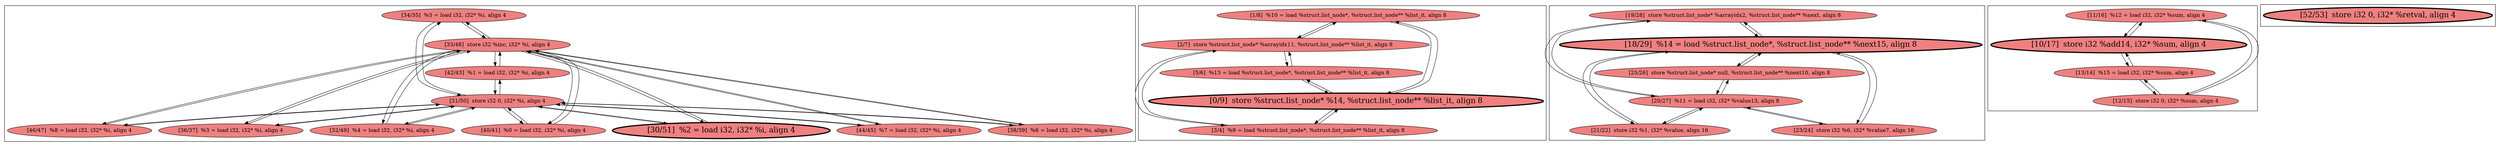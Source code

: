 
digraph G {



node111->node110 [ ]
node101->node99 [ ]
node91->node90 [ ]
node99->node98 [ ]
node110->node102 [ ]
node102->node110 [ ]
node110->node112 [ ]
node87->node90 [ ]
node110->node111 [ ]
node109->node111 [ ]
node106->node109 [ ]
node101->node100 [ ]
node106->node110 [ ]
node100->node101 [ ]
node109->node112 [ ]
node112->node109 [ ]
node109->node105 [ ]
node98->node99 [ ]
node105->node109 [ ]
node88->node86 [ ]
node108->node109 [ ]
node109->node108 [ ]
node110->node108 [ ]
node103->node109 [ ]
node108->node110 [ ]
node107->node109 [ ]
node90->node86 [ ]
node109->node107 [ ]
node86->node90 [ ]
node104->node110 [ ]
node89->node90 [ ]
node100->node98 [ ]
node95->node94 [ ]
node109->node103 [ ]
node88->node89 [ ]
node104->node109 [ ]
node89->node88 [ ]
node111->node109 [ ]
node109->node106 [ ]
node99->node97 [ ]
node97->node99 [ ]
node91->node88 [ ]
node90->node91 [ ]
node90->node89 [ ]
node100->node97 [ ]
node99->node101 [ ]
node86->node88 [ ]
node94->node95 [ ]
node88->node91 [ ]
node98->node100 [ ]
node110->node106 [ ]
node90->node87 [ ]
node97->node100 [ ]
node88->node87 [ ]
node112->node110 [ ]
node87->node88 [ ]
node110->node107 [ ]
node105->node110 [ ]
node92->node93 [ ]
node107->node110 [ ]
node103->node110 [ ]
node109->node104 [ ]
node110->node104 [ ]
node94->node92 [ ]
node110->node103 [ ]
node110->node105 [ ]
node102->node109 [ ]
node92->node94 [ ]
node109->node102 [ ]
node95->node93 [ ]
node93->node95 [ ]
node93->node92 [ ]


subgraph cluster4 {


node112 [fillcolor=lightcoral,label="[36/37]  %3 = load i32, i32* %i, align 4",shape=ellipse,style=filled ]
node111 [fillcolor=lightcoral,label="[34/35]  %5 = load i32, i32* %i, align 4",shape=ellipse,style=filled ]
node110 [fillcolor=lightcoral,label="[33/48]  store i32 %inc, i32* %i, align 4",shape=ellipse,style=filled ]
node109 [fillcolor=lightcoral,label="[31/50]  store i32 0, i32* %i, align 4",shape=ellipse,style=filled ]
node103 [fillcolor=lightcoral,label="[44/45]  %7 = load i32, i32* %i, align 4",shape=ellipse,style=filled ]
node108 [penwidth=3.0,fontsize=20,fillcolor=lightcoral,label="[30/51]  %2 = load i32, i32* %i, align 4",shape=ellipse,style=filled ]
node102 [fillcolor=lightcoral,label="[46/47]  %8 = load i32, i32* %i, align 4",shape=ellipse,style=filled ]
node104 [fillcolor=lightcoral,label="[42/43]  %1 = load i32, i32* %i, align 4",shape=ellipse,style=filled ]
node107 [fillcolor=lightcoral,label="[38/39]  %6 = load i32, i32* %i, align 4",shape=ellipse,style=filled ]
node105 [fillcolor=lightcoral,label="[40/41]  %0 = load i32, i32* %i, align 4",shape=ellipse,style=filled ]
node106 [fillcolor=lightcoral,label="[32/49]  %4 = load i32, i32* %i, align 4",shape=ellipse,style=filled ]



}

subgraph cluster3 {


node101 [fillcolor=lightcoral,label="[1/8]  %10 = load %struct.list_node*, %struct.list_node** %list_it, align 8",shape=ellipse,style=filled ]
node100 [penwidth=3.0,fontsize=20,fillcolor=lightcoral,label="[0/9]  store %struct.list_node* %14, %struct.list_node** %list_it, align 8",shape=ellipse,style=filled ]
node99 [fillcolor=lightcoral,label="[2/7]  store %struct.list_node* %arrayidx11, %struct.list_node** %list_it, align 8",shape=ellipse,style=filled ]
node97 [fillcolor=lightcoral,label="[5/6]  %13 = load %struct.list_node*, %struct.list_node** %list_it, align 8",shape=ellipse,style=filled ]
node98 [fillcolor=lightcoral,label="[3/4]  %9 = load %struct.list_node*, %struct.list_node** %list_it, align 8",shape=ellipse,style=filled ]



}

subgraph cluster2 {


node96 [penwidth=3.0,fontsize=20,fillcolor=lightcoral,label="[52/53]  store i32 0, i32* %retval, align 4",shape=ellipse,style=filled ]



}

subgraph cluster0 {


node90 [penwidth=3.0,fontsize=20,fillcolor=lightcoral,label="[18/29]  %14 = load %struct.list_node*, %struct.list_node** %next15, align 8",shape=ellipse,style=filled ]
node88 [fillcolor=lightcoral,label="[20/27]  %11 = load i32, i32* %value13, align 8",shape=ellipse,style=filled ]
node86 [fillcolor=lightcoral,label="[23/24]  store i32 %6, i32* %value7, align 16",shape=ellipse,style=filled ]
node91 [fillcolor=lightcoral,label="[19/28]  store %struct.list_node* %arrayidx2, %struct.list_node** %next, align 8",shape=ellipse,style=filled ]
node89 [fillcolor=lightcoral,label="[25/26]  store %struct.list_node* null, %struct.list_node** %next10, align 8",shape=ellipse,style=filled ]
node87 [fillcolor=lightcoral,label="[21/22]  store i32 %1, i32* %value, align 16",shape=ellipse,style=filled ]



}

subgraph cluster1 {


node95 [fillcolor=lightcoral,label="[11/16]  %12 = load i32, i32* %sum, align 4",shape=ellipse,style=filled ]
node94 [penwidth=3.0,fontsize=20,fillcolor=lightcoral,label="[10/17]  store i32 %add14, i32* %sum, align 4",shape=ellipse,style=filled ]
node92 [fillcolor=lightcoral,label="[13/14]  %15 = load i32, i32* %sum, align 4",shape=ellipse,style=filled ]
node93 [fillcolor=lightcoral,label="[12/15]  store i32 0, i32* %sum, align 4",shape=ellipse,style=filled ]



}

}
